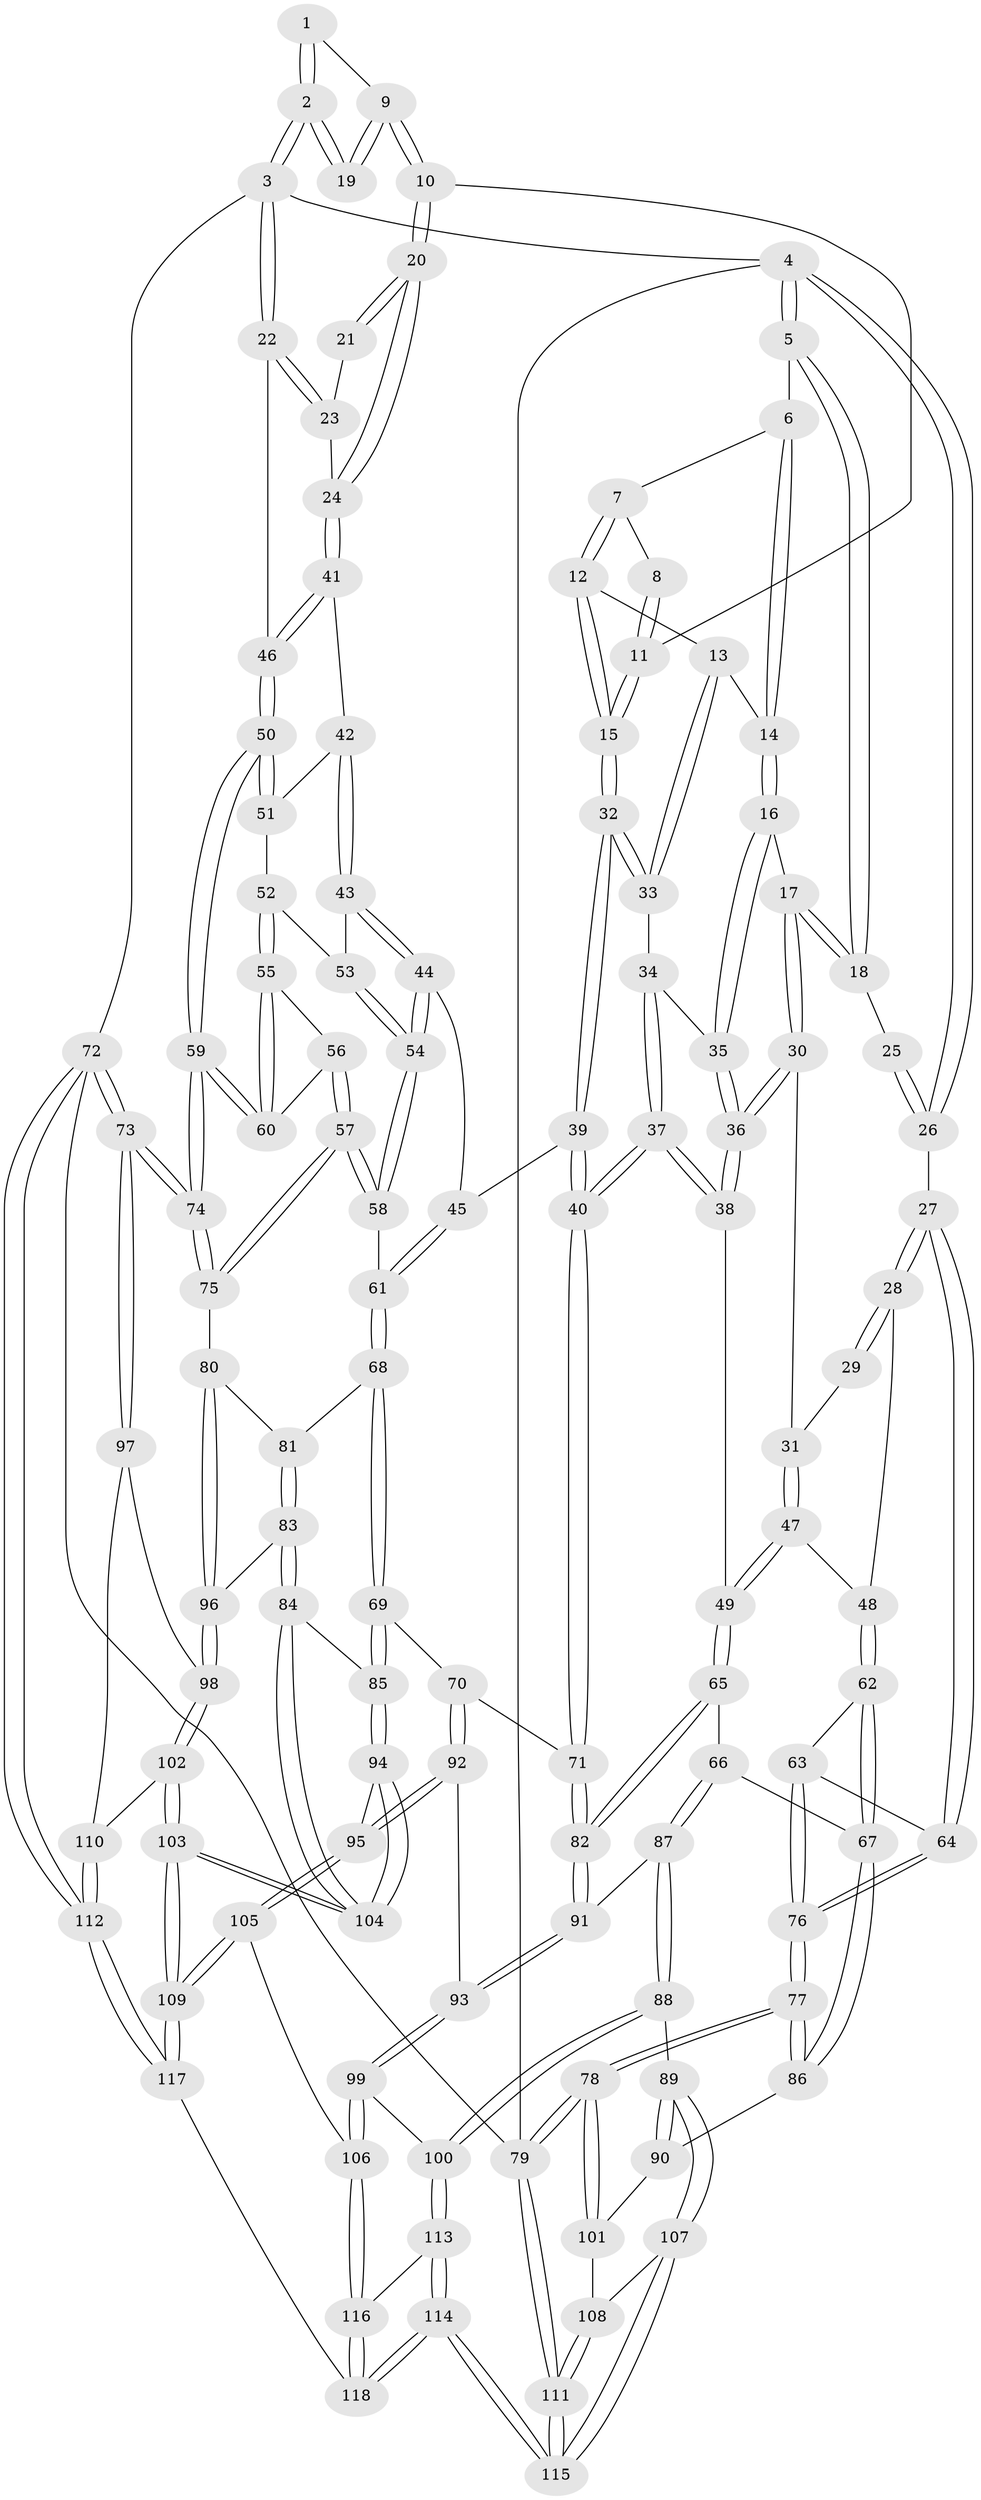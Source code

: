 // Generated by graph-tools (version 1.1) at 2025/11/02/27/25 16:11:53]
// undirected, 118 vertices, 292 edges
graph export_dot {
graph [start="1"]
  node [color=gray90,style=filled];
  1 [pos="+0.7146710014741945+0"];
  2 [pos="+1+0"];
  3 [pos="+1+0"];
  4 [pos="+0+0"];
  5 [pos="+0.33675392493187106+0"];
  6 [pos="+0.4208682289956451+0"];
  7 [pos="+0.5464134449072473+0"];
  8 [pos="+0.6366117151313199+0"];
  9 [pos="+0.8117478907058902+0.07868231472167715"];
  10 [pos="+0.7925353822654789+0.1476780173831784"];
  11 [pos="+0.7058436791264708+0.10029244148755204"];
  12 [pos="+0.5337802905380991+0.08331292104697803"];
  13 [pos="+0.472571954699098+0.12561871989763343"];
  14 [pos="+0.45732635552491463+0.13068597907758173"];
  15 [pos="+0.6070743461116694+0.1682988986422674"];
  16 [pos="+0.4138594060964594+0.14562076253523318"];
  17 [pos="+0.3321169554811172+0.1059812878053096"];
  18 [pos="+0.3005225016338632+0.030355460697111713"];
  19 [pos="+1+0"];
  20 [pos="+0.8082785551927142+0.16850887349851906"];
  21 [pos="+0.9162663373392714+0.061396048519845745"];
  22 [pos="+1+0.1556649429111675"];
  23 [pos="+0.9390903656055323+0.13957361862506382"];
  24 [pos="+0.8225228709797898+0.20991326569835825"];
  25 [pos="+0.1915619689953403+0.09208606726415297"];
  26 [pos="+0+0.044885257768330224"];
  27 [pos="+0+0.22785404877434232"];
  28 [pos="+0.09131750648154112+0.2976354320272384"];
  29 [pos="+0.18466324051624403+0.12766706358705698"];
  30 [pos="+0.28778997290216174+0.22898270211287228"];
  31 [pos="+0.25206421829056835+0.25168294484969256"];
  32 [pos="+0.6049167086780488+0.182864707938435"];
  33 [pos="+0.5158709676255097+0.19479461891678135"];
  34 [pos="+0.4935742075532512+0.21420869401255627"];
  35 [pos="+0.42135454258443117+0.16738660148721676"];
  36 [pos="+0.4177928920325823+0.3114846619692196"];
  37 [pos="+0.4907065324398575+0.4239953801433429"];
  38 [pos="+0.48887867513724137+0.423843486562847"];
  39 [pos="+0.6335963211112686+0.3339413974970183"];
  40 [pos="+0.4971999957084266+0.42555698793797575"];
  41 [pos="+0.8245974806071097+0.24117041129002242"];
  42 [pos="+0.8166839686925321+0.2635258250033145"];
  43 [pos="+0.814954396473163+0.26713946153723156"];
  44 [pos="+0.671236985209727+0.3299070170503321"];
  45 [pos="+0.6542140243097618+0.33395181200760765"];
  46 [pos="+1+0.19714302062453767"];
  47 [pos="+0.16577918531037467+0.33207752107689525"];
  48 [pos="+0.16262608202388357+0.33287938511758475"];
  49 [pos="+0.43936740428181453+0.4419486427520168"];
  50 [pos="+1+0.2808637705856543"];
  51 [pos="+0.9682129491800984+0.3024635749734221"];
  52 [pos="+0.9062952053785741+0.372314930100564"];
  53 [pos="+0.8458067604325411+0.3199737593225229"];
  54 [pos="+0.8097463114814119+0.46110439782707857"];
  55 [pos="+0.9106373413935501+0.37685065669254403"];
  56 [pos="+0.867980644126176+0.4733406597820955"];
  57 [pos="+0.8340081460531347+0.5188279828359552"];
  58 [pos="+0.8200672845809583+0.5133552966019748"];
  59 [pos="+1+0.4682894058098191"];
  60 [pos="+1+0.42802168629833665"];
  61 [pos="+0.7604652100235156+0.5243413261293619"];
  62 [pos="+0.16235705401504175+0.5565267152141022"];
  63 [pos="+0.12343653710282099+0.5502225910482377"];
  64 [pos="+0+0.3577196895437519"];
  65 [pos="+0.3693667865233666+0.5116066664657362"];
  66 [pos="+0.22004901498687798+0.5809542201443246"];
  67 [pos="+0.162446897819956+0.5566452471678995"];
  68 [pos="+0.6799046238308137+0.5816963260469359"];
  69 [pos="+0.6045187865538908+0.588885501974873"];
  70 [pos="+0.5896806868964599+0.5820060137756082"];
  71 [pos="+0.5205769407374803+0.46943254396437334"];
  72 [pos="+1+1"];
  73 [pos="+1+1"];
  74 [pos="+1+0.6254778934873368"];
  75 [pos="+0.935156295228034+0.6248134920787922"];
  76 [pos="+0+0.6599578821688129"];
  77 [pos="+0+0.687583117431947"];
  78 [pos="+0+0.7822990807894381"];
  79 [pos="+0+1"];
  80 [pos="+0.8698013085306067+0.6753241785200575"];
  81 [pos="+0.7550072086994962+0.6473665440179988"];
  82 [pos="+0.40043612739887596+0.6953654587908271"];
  83 [pos="+0.71286827872615+0.7502926110681544"];
  84 [pos="+0.6990547216848203+0.7569397218063546"];
  85 [pos="+0.6289819444448145+0.6586351806384683"];
  86 [pos="+0.06953208767353013+0.7049386087836855"];
  87 [pos="+0.26814486493991796+0.7099420484358677"];
  88 [pos="+0.21440105048750852+0.8242619622135574"];
  89 [pos="+0.19105202066668317+0.827129869287961"];
  90 [pos="+0.09444378171600949+0.7476964330280093"];
  91 [pos="+0.401097215558165+0.712344349896938"];
  92 [pos="+0.4649306895881121+0.739165037533529"];
  93 [pos="+0.4194011236944945+0.7239988794604959"];
  94 [pos="+0.5771014081437763+0.802372398013026"];
  95 [pos="+0.4915731094333178+0.7971856449778513"];
  96 [pos="+0.8385995562577471+0.7404522130828143"];
  97 [pos="+0.8723302132947927+0.8350711567505112"];
  98 [pos="+0.8429543812654885+0.7844659299959176"];
  99 [pos="+0.35020519934215216+0.8260133059036625"];
  100 [pos="+0.23795634792442685+0.8465701259770535"];
  101 [pos="+0.005169377444695409+0.8374033098455851"];
  102 [pos="+0.6961704824450589+0.8695616942261217"];
  103 [pos="+0.684179503060918+0.8729019966167239"];
  104 [pos="+0.6719056692521533+0.8432479333658032"];
  105 [pos="+0.47353909278878525+0.8563985436193868"];
  106 [pos="+0.45596061322707077+0.8945304129929178"];
  107 [pos="+0.11748646643342542+0.8940395754291682"];
  108 [pos="+0.0413615775607425+0.8643004906682853"];
  109 [pos="+0.6784700918154322+0.9246581115823755"];
  110 [pos="+0.8364496107264293+0.8743288256484331"];
  111 [pos="+0+1"];
  112 [pos="+0.78599284576654+1"];
  113 [pos="+0.2773301081549428+0.916563767369539"];
  114 [pos="+0.22659821777845376+1"];
  115 [pos="+0+1"];
  116 [pos="+0.45056416407547517+0.9231777041901386"];
  117 [pos="+0.678107312509507+1"];
  118 [pos="+0.5445816584727065+1"];
  1 -- 2;
  1 -- 2;
  1 -- 9;
  2 -- 3;
  2 -- 3;
  2 -- 19;
  2 -- 19;
  3 -- 4;
  3 -- 22;
  3 -- 22;
  3 -- 72;
  4 -- 5;
  4 -- 5;
  4 -- 26;
  4 -- 26;
  4 -- 79;
  5 -- 6;
  5 -- 18;
  5 -- 18;
  6 -- 7;
  6 -- 14;
  6 -- 14;
  7 -- 8;
  7 -- 12;
  7 -- 12;
  8 -- 11;
  8 -- 11;
  9 -- 10;
  9 -- 10;
  9 -- 19;
  9 -- 19;
  10 -- 11;
  10 -- 20;
  10 -- 20;
  11 -- 15;
  11 -- 15;
  12 -- 13;
  12 -- 15;
  12 -- 15;
  13 -- 14;
  13 -- 33;
  13 -- 33;
  14 -- 16;
  14 -- 16;
  15 -- 32;
  15 -- 32;
  16 -- 17;
  16 -- 35;
  16 -- 35;
  17 -- 18;
  17 -- 18;
  17 -- 30;
  17 -- 30;
  18 -- 25;
  20 -- 21;
  20 -- 21;
  20 -- 24;
  20 -- 24;
  21 -- 23;
  22 -- 23;
  22 -- 23;
  22 -- 46;
  23 -- 24;
  24 -- 41;
  24 -- 41;
  25 -- 26;
  25 -- 26;
  26 -- 27;
  27 -- 28;
  27 -- 28;
  27 -- 64;
  27 -- 64;
  28 -- 29;
  28 -- 29;
  28 -- 48;
  29 -- 31;
  30 -- 31;
  30 -- 36;
  30 -- 36;
  31 -- 47;
  31 -- 47;
  32 -- 33;
  32 -- 33;
  32 -- 39;
  32 -- 39;
  33 -- 34;
  34 -- 35;
  34 -- 37;
  34 -- 37;
  35 -- 36;
  35 -- 36;
  36 -- 38;
  36 -- 38;
  37 -- 38;
  37 -- 38;
  37 -- 40;
  37 -- 40;
  38 -- 49;
  39 -- 40;
  39 -- 40;
  39 -- 45;
  40 -- 71;
  40 -- 71;
  41 -- 42;
  41 -- 46;
  41 -- 46;
  42 -- 43;
  42 -- 43;
  42 -- 51;
  43 -- 44;
  43 -- 44;
  43 -- 53;
  44 -- 45;
  44 -- 54;
  44 -- 54;
  45 -- 61;
  45 -- 61;
  46 -- 50;
  46 -- 50;
  47 -- 48;
  47 -- 49;
  47 -- 49;
  48 -- 62;
  48 -- 62;
  49 -- 65;
  49 -- 65;
  50 -- 51;
  50 -- 51;
  50 -- 59;
  50 -- 59;
  51 -- 52;
  52 -- 53;
  52 -- 55;
  52 -- 55;
  53 -- 54;
  53 -- 54;
  54 -- 58;
  54 -- 58;
  55 -- 56;
  55 -- 60;
  55 -- 60;
  56 -- 57;
  56 -- 57;
  56 -- 60;
  57 -- 58;
  57 -- 58;
  57 -- 75;
  57 -- 75;
  58 -- 61;
  59 -- 60;
  59 -- 60;
  59 -- 74;
  59 -- 74;
  61 -- 68;
  61 -- 68;
  62 -- 63;
  62 -- 67;
  62 -- 67;
  63 -- 64;
  63 -- 76;
  63 -- 76;
  64 -- 76;
  64 -- 76;
  65 -- 66;
  65 -- 82;
  65 -- 82;
  66 -- 67;
  66 -- 87;
  66 -- 87;
  67 -- 86;
  67 -- 86;
  68 -- 69;
  68 -- 69;
  68 -- 81;
  69 -- 70;
  69 -- 85;
  69 -- 85;
  70 -- 71;
  70 -- 92;
  70 -- 92;
  71 -- 82;
  71 -- 82;
  72 -- 73;
  72 -- 73;
  72 -- 112;
  72 -- 112;
  72 -- 79;
  73 -- 74;
  73 -- 74;
  73 -- 97;
  73 -- 97;
  74 -- 75;
  74 -- 75;
  75 -- 80;
  76 -- 77;
  76 -- 77;
  77 -- 78;
  77 -- 78;
  77 -- 86;
  77 -- 86;
  78 -- 79;
  78 -- 79;
  78 -- 101;
  78 -- 101;
  79 -- 111;
  79 -- 111;
  80 -- 81;
  80 -- 96;
  80 -- 96;
  81 -- 83;
  81 -- 83;
  82 -- 91;
  82 -- 91;
  83 -- 84;
  83 -- 84;
  83 -- 96;
  84 -- 85;
  84 -- 104;
  84 -- 104;
  85 -- 94;
  85 -- 94;
  86 -- 90;
  87 -- 88;
  87 -- 88;
  87 -- 91;
  88 -- 89;
  88 -- 100;
  88 -- 100;
  89 -- 90;
  89 -- 90;
  89 -- 107;
  89 -- 107;
  90 -- 101;
  91 -- 93;
  91 -- 93;
  92 -- 93;
  92 -- 95;
  92 -- 95;
  93 -- 99;
  93 -- 99;
  94 -- 95;
  94 -- 104;
  94 -- 104;
  95 -- 105;
  95 -- 105;
  96 -- 98;
  96 -- 98;
  97 -- 98;
  97 -- 110;
  98 -- 102;
  98 -- 102;
  99 -- 100;
  99 -- 106;
  99 -- 106;
  100 -- 113;
  100 -- 113;
  101 -- 108;
  102 -- 103;
  102 -- 103;
  102 -- 110;
  103 -- 104;
  103 -- 104;
  103 -- 109;
  103 -- 109;
  105 -- 106;
  105 -- 109;
  105 -- 109;
  106 -- 116;
  106 -- 116;
  107 -- 108;
  107 -- 115;
  107 -- 115;
  108 -- 111;
  108 -- 111;
  109 -- 117;
  109 -- 117;
  110 -- 112;
  110 -- 112;
  111 -- 115;
  111 -- 115;
  112 -- 117;
  112 -- 117;
  113 -- 114;
  113 -- 114;
  113 -- 116;
  114 -- 115;
  114 -- 115;
  114 -- 118;
  114 -- 118;
  116 -- 118;
  116 -- 118;
  117 -- 118;
}
